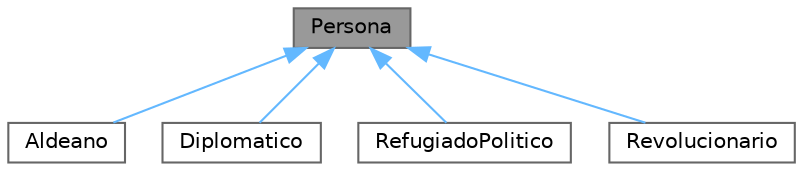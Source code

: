 digraph "Persona"
{
 // LATEX_PDF_SIZE
  bgcolor="transparent";
  edge [fontname=Helvetica,fontsize=10,labelfontname=Helvetica,labelfontsize=10];
  node [fontname=Helvetica,fontsize=10,shape=box,height=0.2,width=0.4];
  Node1 [id="Node000001",label="Persona",height=0.2,width=0.4,color="gray40", fillcolor="grey60", style="filled", fontcolor="black",tooltip=" "];
  Node1 -> Node2 [id="edge1_Node000001_Node000002",dir="back",color="steelblue1",style="solid",tooltip=" "];
  Node2 [id="Node000002",label="Aldeano",height=0.2,width=0.4,color="gray40", fillcolor="white", style="filled",URL="$class_aldeano.html",tooltip=" "];
  Node1 -> Node3 [id="edge2_Node000001_Node000003",dir="back",color="steelblue1",style="solid",tooltip=" "];
  Node3 [id="Node000003",label="Diplomatico",height=0.2,width=0.4,color="gray40", fillcolor="white", style="filled",URL="$class_diplomatico.html",tooltip=" "];
  Node1 -> Node4 [id="edge3_Node000001_Node000004",dir="back",color="steelblue1",style="solid",tooltip=" "];
  Node4 [id="Node000004",label="RefugiadoPolitico",height=0.2,width=0.4,color="gray40", fillcolor="white", style="filled",URL="$class_refugiado_politico.html",tooltip=" "];
  Node1 -> Node5 [id="edge4_Node000001_Node000005",dir="back",color="steelblue1",style="solid",tooltip=" "];
  Node5 [id="Node000005",label="Revolucionario",height=0.2,width=0.4,color="gray40", fillcolor="white", style="filled",URL="$class_revolucionario.html",tooltip=" "];
}
